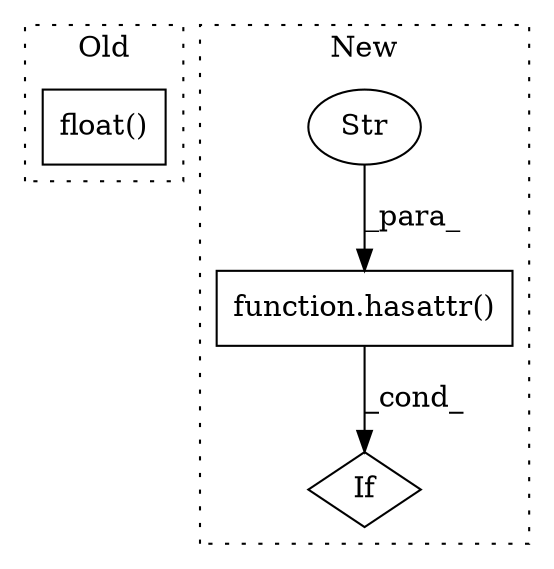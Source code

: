 digraph G {
subgraph cluster0 {
1 [label="float()" a="75" s="6837" l="132" shape="box"];
label = "Old";
style="dotted";
}
subgraph cluster1 {
2 [label="function.hasattr()" a="75" s="6440,6484" l="8,1" shape="box"];
3 [label="Str" a="66" s="6461" l="23" shape="ellipse"];
4 [label="If" a="96" s="6437" l="3" shape="diamond"];
label = "New";
style="dotted";
}
2 -> 4 [label="_cond_"];
3 -> 2 [label="_para_"];
}